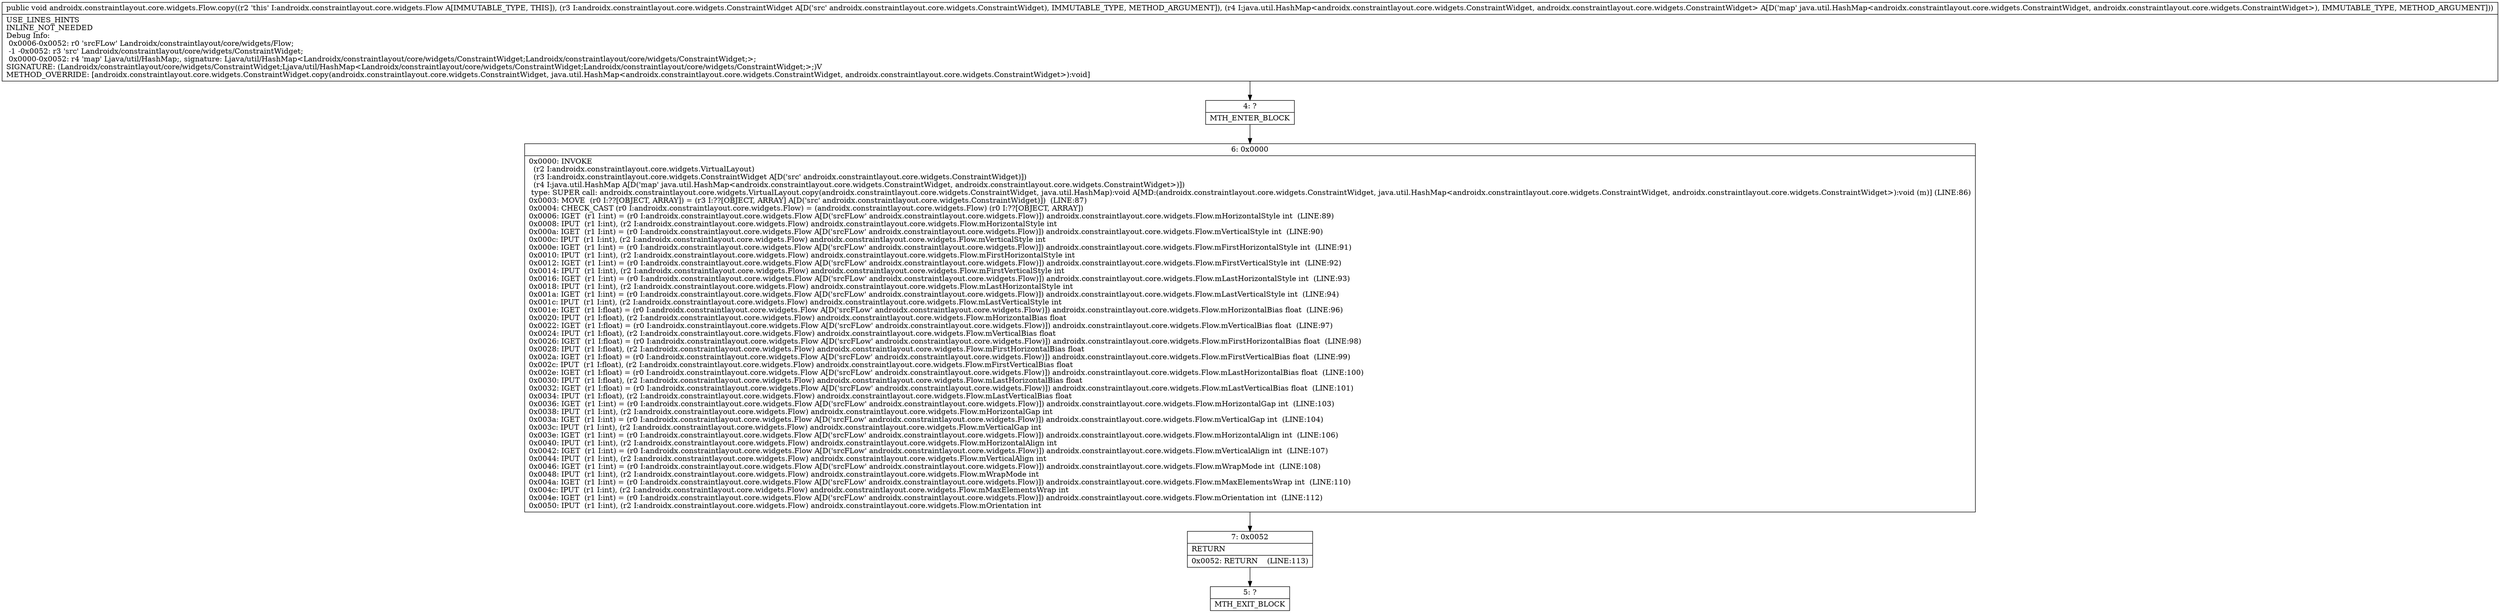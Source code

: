 digraph "CFG forandroidx.constraintlayout.core.widgets.Flow.copy(Landroidx\/constraintlayout\/core\/widgets\/ConstraintWidget;Ljava\/util\/HashMap;)V" {
Node_4 [shape=record,label="{4\:\ ?|MTH_ENTER_BLOCK\l}"];
Node_6 [shape=record,label="{6\:\ 0x0000|0x0000: INVOKE  \l  (r2 I:androidx.constraintlayout.core.widgets.VirtualLayout)\l  (r3 I:androidx.constraintlayout.core.widgets.ConstraintWidget A[D('src' androidx.constraintlayout.core.widgets.ConstraintWidget)])\l  (r4 I:java.util.HashMap A[D('map' java.util.HashMap\<androidx.constraintlayout.core.widgets.ConstraintWidget, androidx.constraintlayout.core.widgets.ConstraintWidget\>)])\l type: SUPER call: androidx.constraintlayout.core.widgets.VirtualLayout.copy(androidx.constraintlayout.core.widgets.ConstraintWidget, java.util.HashMap):void A[MD:(androidx.constraintlayout.core.widgets.ConstraintWidget, java.util.HashMap\<androidx.constraintlayout.core.widgets.ConstraintWidget, androidx.constraintlayout.core.widgets.ConstraintWidget\>):void (m)] (LINE:86)\l0x0003: MOVE  (r0 I:??[OBJECT, ARRAY]) = (r3 I:??[OBJECT, ARRAY] A[D('src' androidx.constraintlayout.core.widgets.ConstraintWidget)])  (LINE:87)\l0x0004: CHECK_CAST (r0 I:androidx.constraintlayout.core.widgets.Flow) = (androidx.constraintlayout.core.widgets.Flow) (r0 I:??[OBJECT, ARRAY]) \l0x0006: IGET  (r1 I:int) = (r0 I:androidx.constraintlayout.core.widgets.Flow A[D('srcFLow' androidx.constraintlayout.core.widgets.Flow)]) androidx.constraintlayout.core.widgets.Flow.mHorizontalStyle int  (LINE:89)\l0x0008: IPUT  (r1 I:int), (r2 I:androidx.constraintlayout.core.widgets.Flow) androidx.constraintlayout.core.widgets.Flow.mHorizontalStyle int \l0x000a: IGET  (r1 I:int) = (r0 I:androidx.constraintlayout.core.widgets.Flow A[D('srcFLow' androidx.constraintlayout.core.widgets.Flow)]) androidx.constraintlayout.core.widgets.Flow.mVerticalStyle int  (LINE:90)\l0x000c: IPUT  (r1 I:int), (r2 I:androidx.constraintlayout.core.widgets.Flow) androidx.constraintlayout.core.widgets.Flow.mVerticalStyle int \l0x000e: IGET  (r1 I:int) = (r0 I:androidx.constraintlayout.core.widgets.Flow A[D('srcFLow' androidx.constraintlayout.core.widgets.Flow)]) androidx.constraintlayout.core.widgets.Flow.mFirstHorizontalStyle int  (LINE:91)\l0x0010: IPUT  (r1 I:int), (r2 I:androidx.constraintlayout.core.widgets.Flow) androidx.constraintlayout.core.widgets.Flow.mFirstHorizontalStyle int \l0x0012: IGET  (r1 I:int) = (r0 I:androidx.constraintlayout.core.widgets.Flow A[D('srcFLow' androidx.constraintlayout.core.widgets.Flow)]) androidx.constraintlayout.core.widgets.Flow.mFirstVerticalStyle int  (LINE:92)\l0x0014: IPUT  (r1 I:int), (r2 I:androidx.constraintlayout.core.widgets.Flow) androidx.constraintlayout.core.widgets.Flow.mFirstVerticalStyle int \l0x0016: IGET  (r1 I:int) = (r0 I:androidx.constraintlayout.core.widgets.Flow A[D('srcFLow' androidx.constraintlayout.core.widgets.Flow)]) androidx.constraintlayout.core.widgets.Flow.mLastHorizontalStyle int  (LINE:93)\l0x0018: IPUT  (r1 I:int), (r2 I:androidx.constraintlayout.core.widgets.Flow) androidx.constraintlayout.core.widgets.Flow.mLastHorizontalStyle int \l0x001a: IGET  (r1 I:int) = (r0 I:androidx.constraintlayout.core.widgets.Flow A[D('srcFLow' androidx.constraintlayout.core.widgets.Flow)]) androidx.constraintlayout.core.widgets.Flow.mLastVerticalStyle int  (LINE:94)\l0x001c: IPUT  (r1 I:int), (r2 I:androidx.constraintlayout.core.widgets.Flow) androidx.constraintlayout.core.widgets.Flow.mLastVerticalStyle int \l0x001e: IGET  (r1 I:float) = (r0 I:androidx.constraintlayout.core.widgets.Flow A[D('srcFLow' androidx.constraintlayout.core.widgets.Flow)]) androidx.constraintlayout.core.widgets.Flow.mHorizontalBias float  (LINE:96)\l0x0020: IPUT  (r1 I:float), (r2 I:androidx.constraintlayout.core.widgets.Flow) androidx.constraintlayout.core.widgets.Flow.mHorizontalBias float \l0x0022: IGET  (r1 I:float) = (r0 I:androidx.constraintlayout.core.widgets.Flow A[D('srcFLow' androidx.constraintlayout.core.widgets.Flow)]) androidx.constraintlayout.core.widgets.Flow.mVerticalBias float  (LINE:97)\l0x0024: IPUT  (r1 I:float), (r2 I:androidx.constraintlayout.core.widgets.Flow) androidx.constraintlayout.core.widgets.Flow.mVerticalBias float \l0x0026: IGET  (r1 I:float) = (r0 I:androidx.constraintlayout.core.widgets.Flow A[D('srcFLow' androidx.constraintlayout.core.widgets.Flow)]) androidx.constraintlayout.core.widgets.Flow.mFirstHorizontalBias float  (LINE:98)\l0x0028: IPUT  (r1 I:float), (r2 I:androidx.constraintlayout.core.widgets.Flow) androidx.constraintlayout.core.widgets.Flow.mFirstHorizontalBias float \l0x002a: IGET  (r1 I:float) = (r0 I:androidx.constraintlayout.core.widgets.Flow A[D('srcFLow' androidx.constraintlayout.core.widgets.Flow)]) androidx.constraintlayout.core.widgets.Flow.mFirstVerticalBias float  (LINE:99)\l0x002c: IPUT  (r1 I:float), (r2 I:androidx.constraintlayout.core.widgets.Flow) androidx.constraintlayout.core.widgets.Flow.mFirstVerticalBias float \l0x002e: IGET  (r1 I:float) = (r0 I:androidx.constraintlayout.core.widgets.Flow A[D('srcFLow' androidx.constraintlayout.core.widgets.Flow)]) androidx.constraintlayout.core.widgets.Flow.mLastHorizontalBias float  (LINE:100)\l0x0030: IPUT  (r1 I:float), (r2 I:androidx.constraintlayout.core.widgets.Flow) androidx.constraintlayout.core.widgets.Flow.mLastHorizontalBias float \l0x0032: IGET  (r1 I:float) = (r0 I:androidx.constraintlayout.core.widgets.Flow A[D('srcFLow' androidx.constraintlayout.core.widgets.Flow)]) androidx.constraintlayout.core.widgets.Flow.mLastVerticalBias float  (LINE:101)\l0x0034: IPUT  (r1 I:float), (r2 I:androidx.constraintlayout.core.widgets.Flow) androidx.constraintlayout.core.widgets.Flow.mLastVerticalBias float \l0x0036: IGET  (r1 I:int) = (r0 I:androidx.constraintlayout.core.widgets.Flow A[D('srcFLow' androidx.constraintlayout.core.widgets.Flow)]) androidx.constraintlayout.core.widgets.Flow.mHorizontalGap int  (LINE:103)\l0x0038: IPUT  (r1 I:int), (r2 I:androidx.constraintlayout.core.widgets.Flow) androidx.constraintlayout.core.widgets.Flow.mHorizontalGap int \l0x003a: IGET  (r1 I:int) = (r0 I:androidx.constraintlayout.core.widgets.Flow A[D('srcFLow' androidx.constraintlayout.core.widgets.Flow)]) androidx.constraintlayout.core.widgets.Flow.mVerticalGap int  (LINE:104)\l0x003c: IPUT  (r1 I:int), (r2 I:androidx.constraintlayout.core.widgets.Flow) androidx.constraintlayout.core.widgets.Flow.mVerticalGap int \l0x003e: IGET  (r1 I:int) = (r0 I:androidx.constraintlayout.core.widgets.Flow A[D('srcFLow' androidx.constraintlayout.core.widgets.Flow)]) androidx.constraintlayout.core.widgets.Flow.mHorizontalAlign int  (LINE:106)\l0x0040: IPUT  (r1 I:int), (r2 I:androidx.constraintlayout.core.widgets.Flow) androidx.constraintlayout.core.widgets.Flow.mHorizontalAlign int \l0x0042: IGET  (r1 I:int) = (r0 I:androidx.constraintlayout.core.widgets.Flow A[D('srcFLow' androidx.constraintlayout.core.widgets.Flow)]) androidx.constraintlayout.core.widgets.Flow.mVerticalAlign int  (LINE:107)\l0x0044: IPUT  (r1 I:int), (r2 I:androidx.constraintlayout.core.widgets.Flow) androidx.constraintlayout.core.widgets.Flow.mVerticalAlign int \l0x0046: IGET  (r1 I:int) = (r0 I:androidx.constraintlayout.core.widgets.Flow A[D('srcFLow' androidx.constraintlayout.core.widgets.Flow)]) androidx.constraintlayout.core.widgets.Flow.mWrapMode int  (LINE:108)\l0x0048: IPUT  (r1 I:int), (r2 I:androidx.constraintlayout.core.widgets.Flow) androidx.constraintlayout.core.widgets.Flow.mWrapMode int \l0x004a: IGET  (r1 I:int) = (r0 I:androidx.constraintlayout.core.widgets.Flow A[D('srcFLow' androidx.constraintlayout.core.widgets.Flow)]) androidx.constraintlayout.core.widgets.Flow.mMaxElementsWrap int  (LINE:110)\l0x004c: IPUT  (r1 I:int), (r2 I:androidx.constraintlayout.core.widgets.Flow) androidx.constraintlayout.core.widgets.Flow.mMaxElementsWrap int \l0x004e: IGET  (r1 I:int) = (r0 I:androidx.constraintlayout.core.widgets.Flow A[D('srcFLow' androidx.constraintlayout.core.widgets.Flow)]) androidx.constraintlayout.core.widgets.Flow.mOrientation int  (LINE:112)\l0x0050: IPUT  (r1 I:int), (r2 I:androidx.constraintlayout.core.widgets.Flow) androidx.constraintlayout.core.widgets.Flow.mOrientation int \l}"];
Node_7 [shape=record,label="{7\:\ 0x0052|RETURN\l|0x0052: RETURN    (LINE:113)\l}"];
Node_5 [shape=record,label="{5\:\ ?|MTH_EXIT_BLOCK\l}"];
MethodNode[shape=record,label="{public void androidx.constraintlayout.core.widgets.Flow.copy((r2 'this' I:androidx.constraintlayout.core.widgets.Flow A[IMMUTABLE_TYPE, THIS]), (r3 I:androidx.constraintlayout.core.widgets.ConstraintWidget A[D('src' androidx.constraintlayout.core.widgets.ConstraintWidget), IMMUTABLE_TYPE, METHOD_ARGUMENT]), (r4 I:java.util.HashMap\<androidx.constraintlayout.core.widgets.ConstraintWidget, androidx.constraintlayout.core.widgets.ConstraintWidget\> A[D('map' java.util.HashMap\<androidx.constraintlayout.core.widgets.ConstraintWidget, androidx.constraintlayout.core.widgets.ConstraintWidget\>), IMMUTABLE_TYPE, METHOD_ARGUMENT]))  | USE_LINES_HINTS\lINLINE_NOT_NEEDED\lDebug Info:\l  0x0006\-0x0052: r0 'srcFLow' Landroidx\/constraintlayout\/core\/widgets\/Flow;\l  \-1 \-0x0052: r3 'src' Landroidx\/constraintlayout\/core\/widgets\/ConstraintWidget;\l  0x0000\-0x0052: r4 'map' Ljava\/util\/HashMap;, signature: Ljava\/util\/HashMap\<Landroidx\/constraintlayout\/core\/widgets\/ConstraintWidget;Landroidx\/constraintlayout\/core\/widgets\/ConstraintWidget;\>;\lSIGNATURE: (Landroidx\/constraintlayout\/core\/widgets\/ConstraintWidget;Ljava\/util\/HashMap\<Landroidx\/constraintlayout\/core\/widgets\/ConstraintWidget;Landroidx\/constraintlayout\/core\/widgets\/ConstraintWidget;\>;)V\lMETHOD_OVERRIDE: [androidx.constraintlayout.core.widgets.ConstraintWidget.copy(androidx.constraintlayout.core.widgets.ConstraintWidget, java.util.HashMap\<androidx.constraintlayout.core.widgets.ConstraintWidget, androidx.constraintlayout.core.widgets.ConstraintWidget\>):void]\l}"];
MethodNode -> Node_4;Node_4 -> Node_6;
Node_6 -> Node_7;
Node_7 -> Node_5;
}

